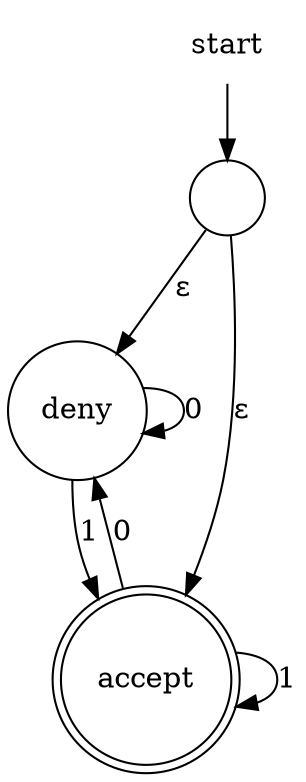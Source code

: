 digraph G {
  node [
      shape=circle
  ]
  start [shape=none]
  deny
  accept [shape=doublecircle]
  intermediate [label=""]
  start -> intermediate [label=""]
  intermediate -> accept [label="&epsilon;"]
  intermediate -> deny [label="&epsilon;"]
  deny -> deny [label="0"]
  deny -> accept [label="1"]
  accept -> accept [label="1"]
  accept -> deny [label="0"]
}
